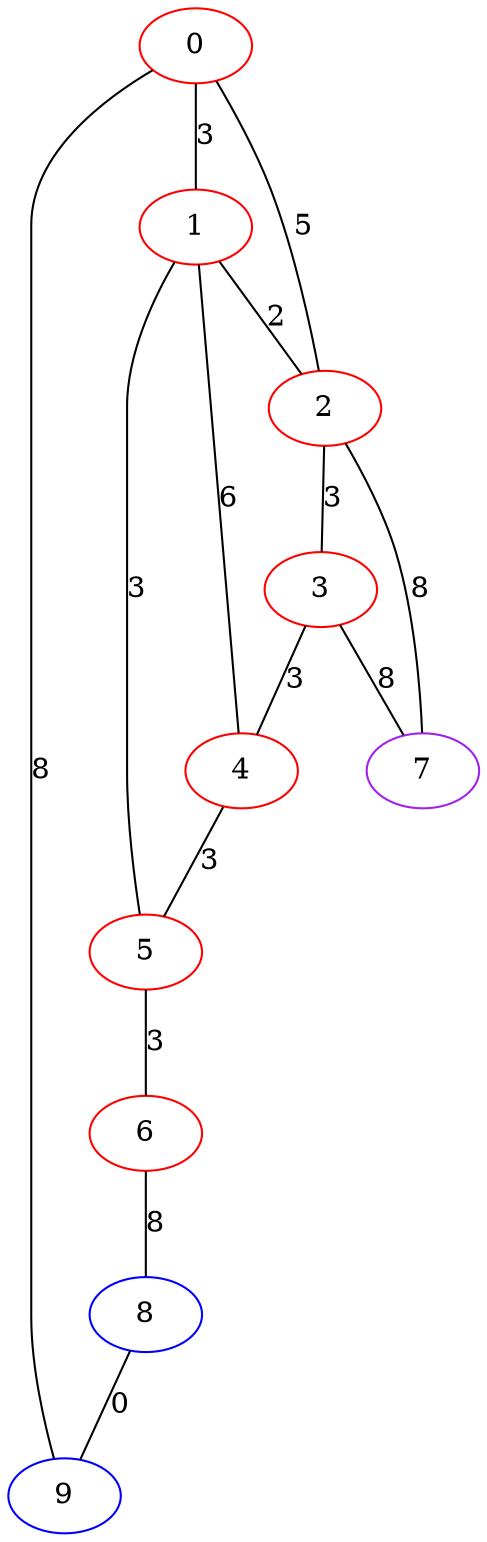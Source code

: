 graph "" {
0 [color=red, weight=1];
1 [color=red, weight=1];
2 [color=red, weight=1];
3 [color=red, weight=1];
4 [color=red, weight=1];
5 [color=red, weight=1];
6 [color=red, weight=1];
7 [color=purple, weight=4];
8 [color=blue, weight=3];
9 [color=blue, weight=3];
0 -- 1  [key=0, label=3];
0 -- 2  [key=0, label=5];
0 -- 9  [key=0, label=8];
1 -- 2  [key=0, label=2];
1 -- 4  [key=0, label=6];
1 -- 5  [key=0, label=3];
2 -- 3  [key=0, label=3];
2 -- 7  [key=0, label=8];
3 -- 4  [key=0, label=3];
3 -- 7  [key=0, label=8];
4 -- 5  [key=0, label=3];
5 -- 6  [key=0, label=3];
6 -- 8  [key=0, label=8];
8 -- 9  [key=0, label=0];
}
